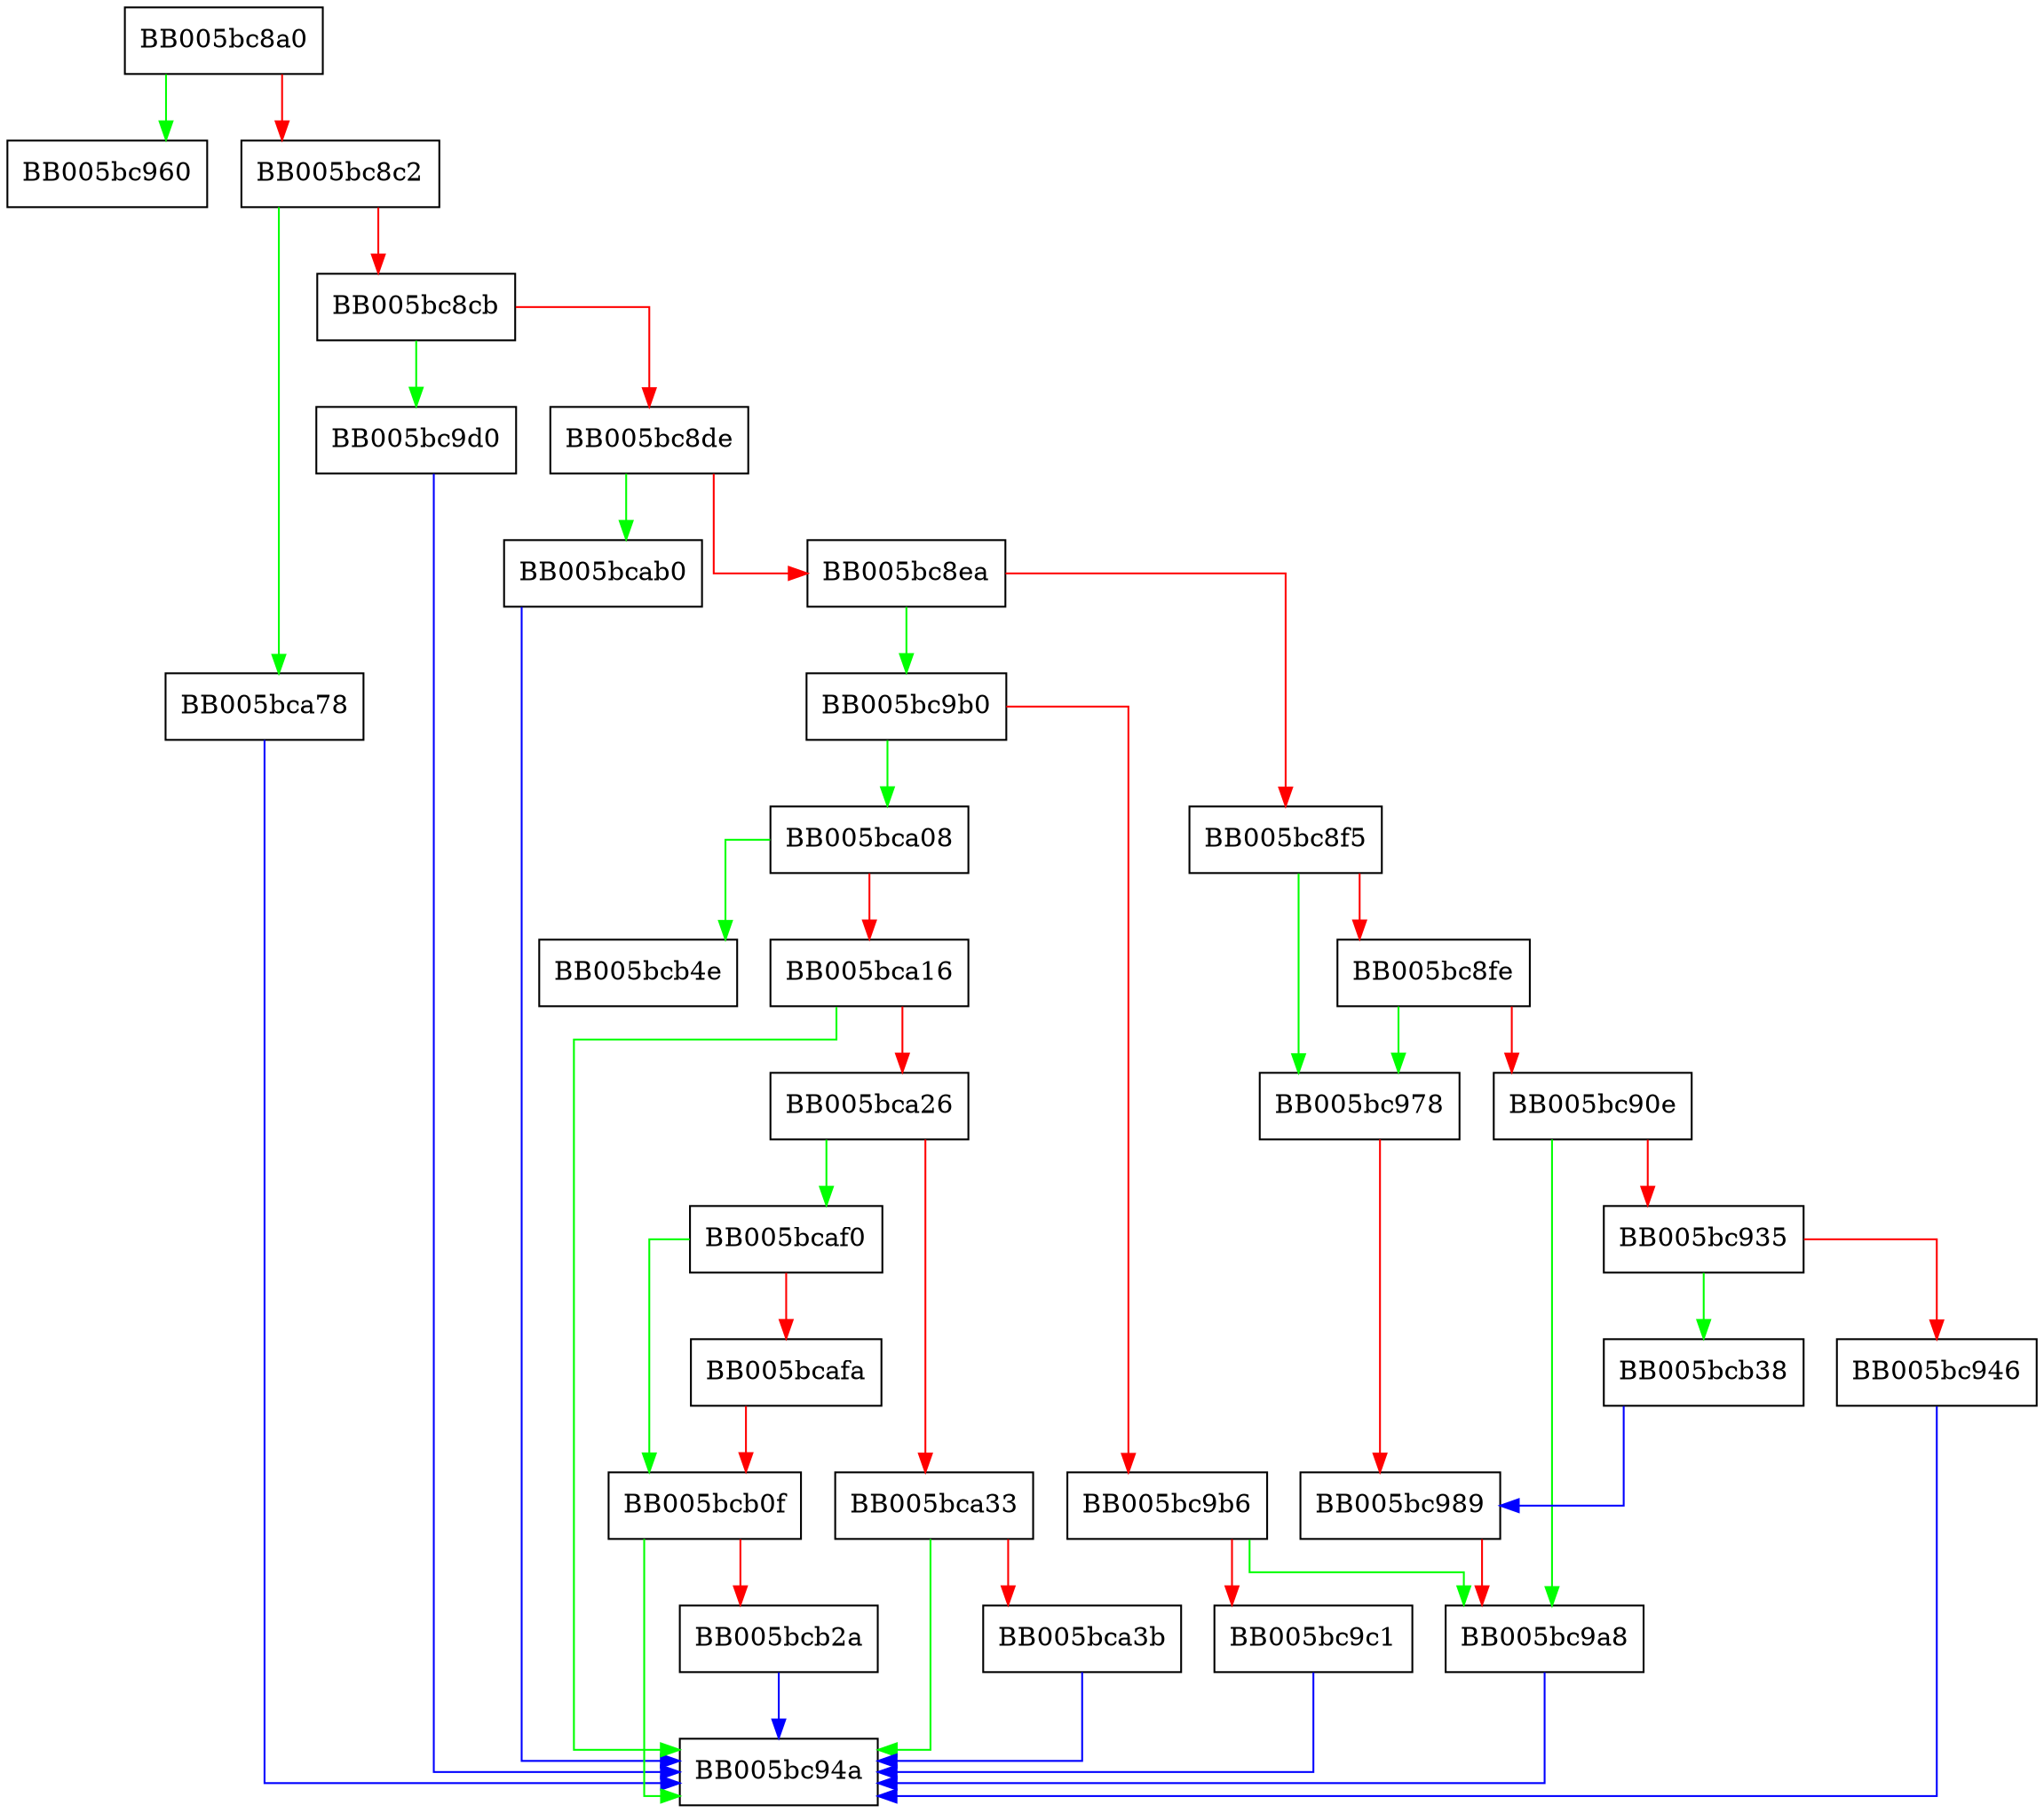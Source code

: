 digraph EVP_CipherFinal_ex {
  node [shape="box"];
  graph [splines=ortho];
  BB005bc8a0 -> BB005bc960 [color="green"];
  BB005bc8a0 -> BB005bc8c2 [color="red"];
  BB005bc8c2 -> BB005bca78 [color="green"];
  BB005bc8c2 -> BB005bc8cb [color="red"];
  BB005bc8cb -> BB005bc9d0 [color="green"];
  BB005bc8cb -> BB005bc8de [color="red"];
  BB005bc8de -> BB005bcab0 [color="green"];
  BB005bc8de -> BB005bc8ea [color="red"];
  BB005bc8ea -> BB005bc9b0 [color="green"];
  BB005bc8ea -> BB005bc8f5 [color="red"];
  BB005bc8f5 -> BB005bc978 [color="green"];
  BB005bc8f5 -> BB005bc8fe [color="red"];
  BB005bc8fe -> BB005bc978 [color="green"];
  BB005bc8fe -> BB005bc90e [color="red"];
  BB005bc90e -> BB005bc9a8 [color="green"];
  BB005bc90e -> BB005bc935 [color="red"];
  BB005bc935 -> BB005bcb38 [color="green"];
  BB005bc935 -> BB005bc946 [color="red"];
  BB005bc946 -> BB005bc94a [color="blue"];
  BB005bc978 -> BB005bc989 [color="red"];
  BB005bc989 -> BB005bc9a8 [color="red"];
  BB005bc9a8 -> BB005bc94a [color="blue"];
  BB005bc9b0 -> BB005bca08 [color="green"];
  BB005bc9b0 -> BB005bc9b6 [color="red"];
  BB005bc9b6 -> BB005bc9a8 [color="green"];
  BB005bc9b6 -> BB005bc9c1 [color="red"];
  BB005bc9c1 -> BB005bc94a [color="blue"];
  BB005bc9d0 -> BB005bc94a [color="blue"];
  BB005bca08 -> BB005bcb4e [color="green"];
  BB005bca08 -> BB005bca16 [color="red"];
  BB005bca16 -> BB005bc94a [color="green"];
  BB005bca16 -> BB005bca26 [color="red"];
  BB005bca26 -> BB005bcaf0 [color="green"];
  BB005bca26 -> BB005bca33 [color="red"];
  BB005bca33 -> BB005bc94a [color="green"];
  BB005bca33 -> BB005bca3b [color="red"];
  BB005bca3b -> BB005bc94a [color="blue"];
  BB005bca78 -> BB005bc94a [color="blue"];
  BB005bcab0 -> BB005bc94a [color="blue"];
  BB005bcaf0 -> BB005bcb0f [color="green"];
  BB005bcaf0 -> BB005bcafa [color="red"];
  BB005bcafa -> BB005bcb0f [color="red"];
  BB005bcb0f -> BB005bc94a [color="green"];
  BB005bcb0f -> BB005bcb2a [color="red"];
  BB005bcb2a -> BB005bc94a [color="blue"];
  BB005bcb38 -> BB005bc989 [color="blue"];
}